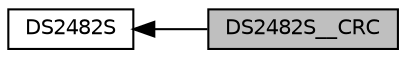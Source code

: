 digraph "DS2482S__CRC"
{
  edge [fontname="Helvetica",fontsize="10",labelfontname="Helvetica",labelfontsize="10"];
  node [fontname="Helvetica",fontsize="10",shape=record];
  rankdir=LR;
  Node0 [label="DS2482S__CRC",height=0.2,width=0.4,color="black", fillcolor="grey75", style="filled", fontcolor="black"];
  Node1 [label="DS2482S",height=0.2,width=0.4,color="black", fillcolor="white", style="filled",URL="$group___d_s2482_s.html"];
  Node1->Node0 [shape=plaintext, dir="back", style="solid"];
}
